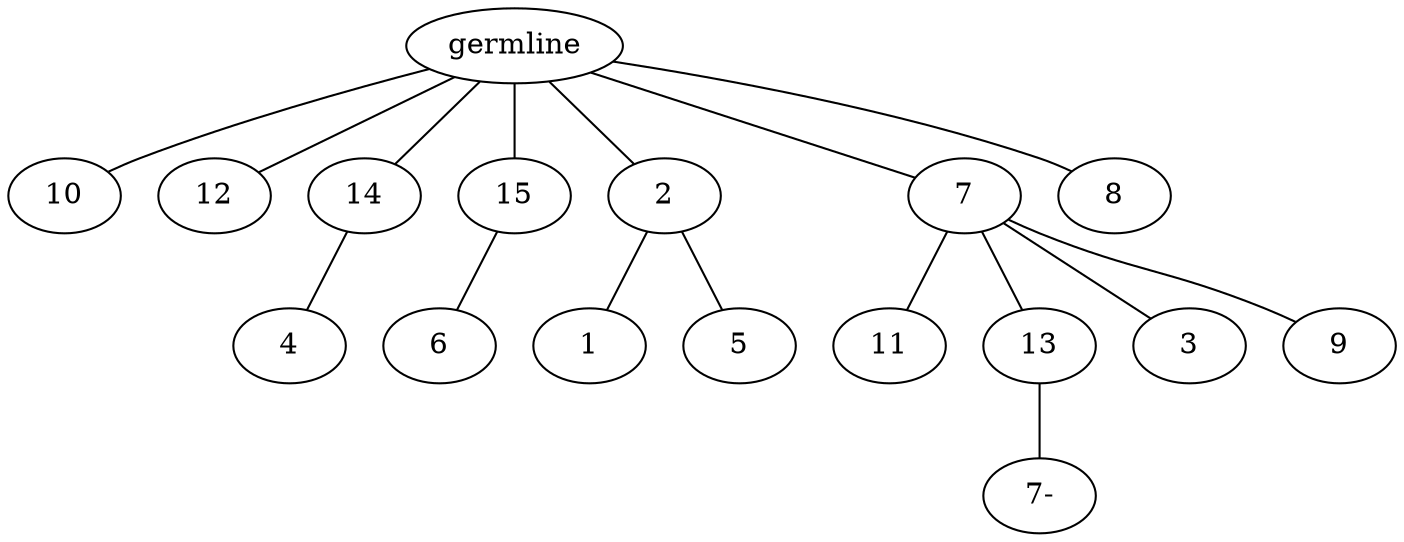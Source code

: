 graph tree {
    "139826742998352" [label="germline"];
    "139826742937584" [label="10"];
    "139826742939024" [label="12"];
    "139826742939456" [label="14"];
    "139826742935616" [label="4"];
    "139826743008608" [label="15"];
    "139826742938304" [label="6"];
    "139826743008896" [label="2"];
    "139826742939552" [label="1"];
    "139826742936864" [label="5"];
    "139826743008176" [label="7"];
    "139826742939168" [label="11"];
    "139826743076848" [label="13"];
    "139826742922352" [label="7-"];
    "139826743075024" [label="3"];
    "139826743076080" [label="9"];
    "139826743008464" [label="8"];
    "139826742998352" -- "139826742937584";
    "139826742998352" -- "139826742939024";
    "139826742998352" -- "139826742939456";
    "139826742998352" -- "139826743008608";
    "139826742998352" -- "139826743008896";
    "139826742998352" -- "139826743008176";
    "139826742998352" -- "139826743008464";
    "139826742939456" -- "139826742935616";
    "139826743008608" -- "139826742938304";
    "139826743008896" -- "139826742939552";
    "139826743008896" -- "139826742936864";
    "139826743008176" -- "139826742939168";
    "139826743008176" -- "139826743076848";
    "139826743008176" -- "139826743075024";
    "139826743008176" -- "139826743076080";
    "139826743076848" -- "139826742922352";
}
